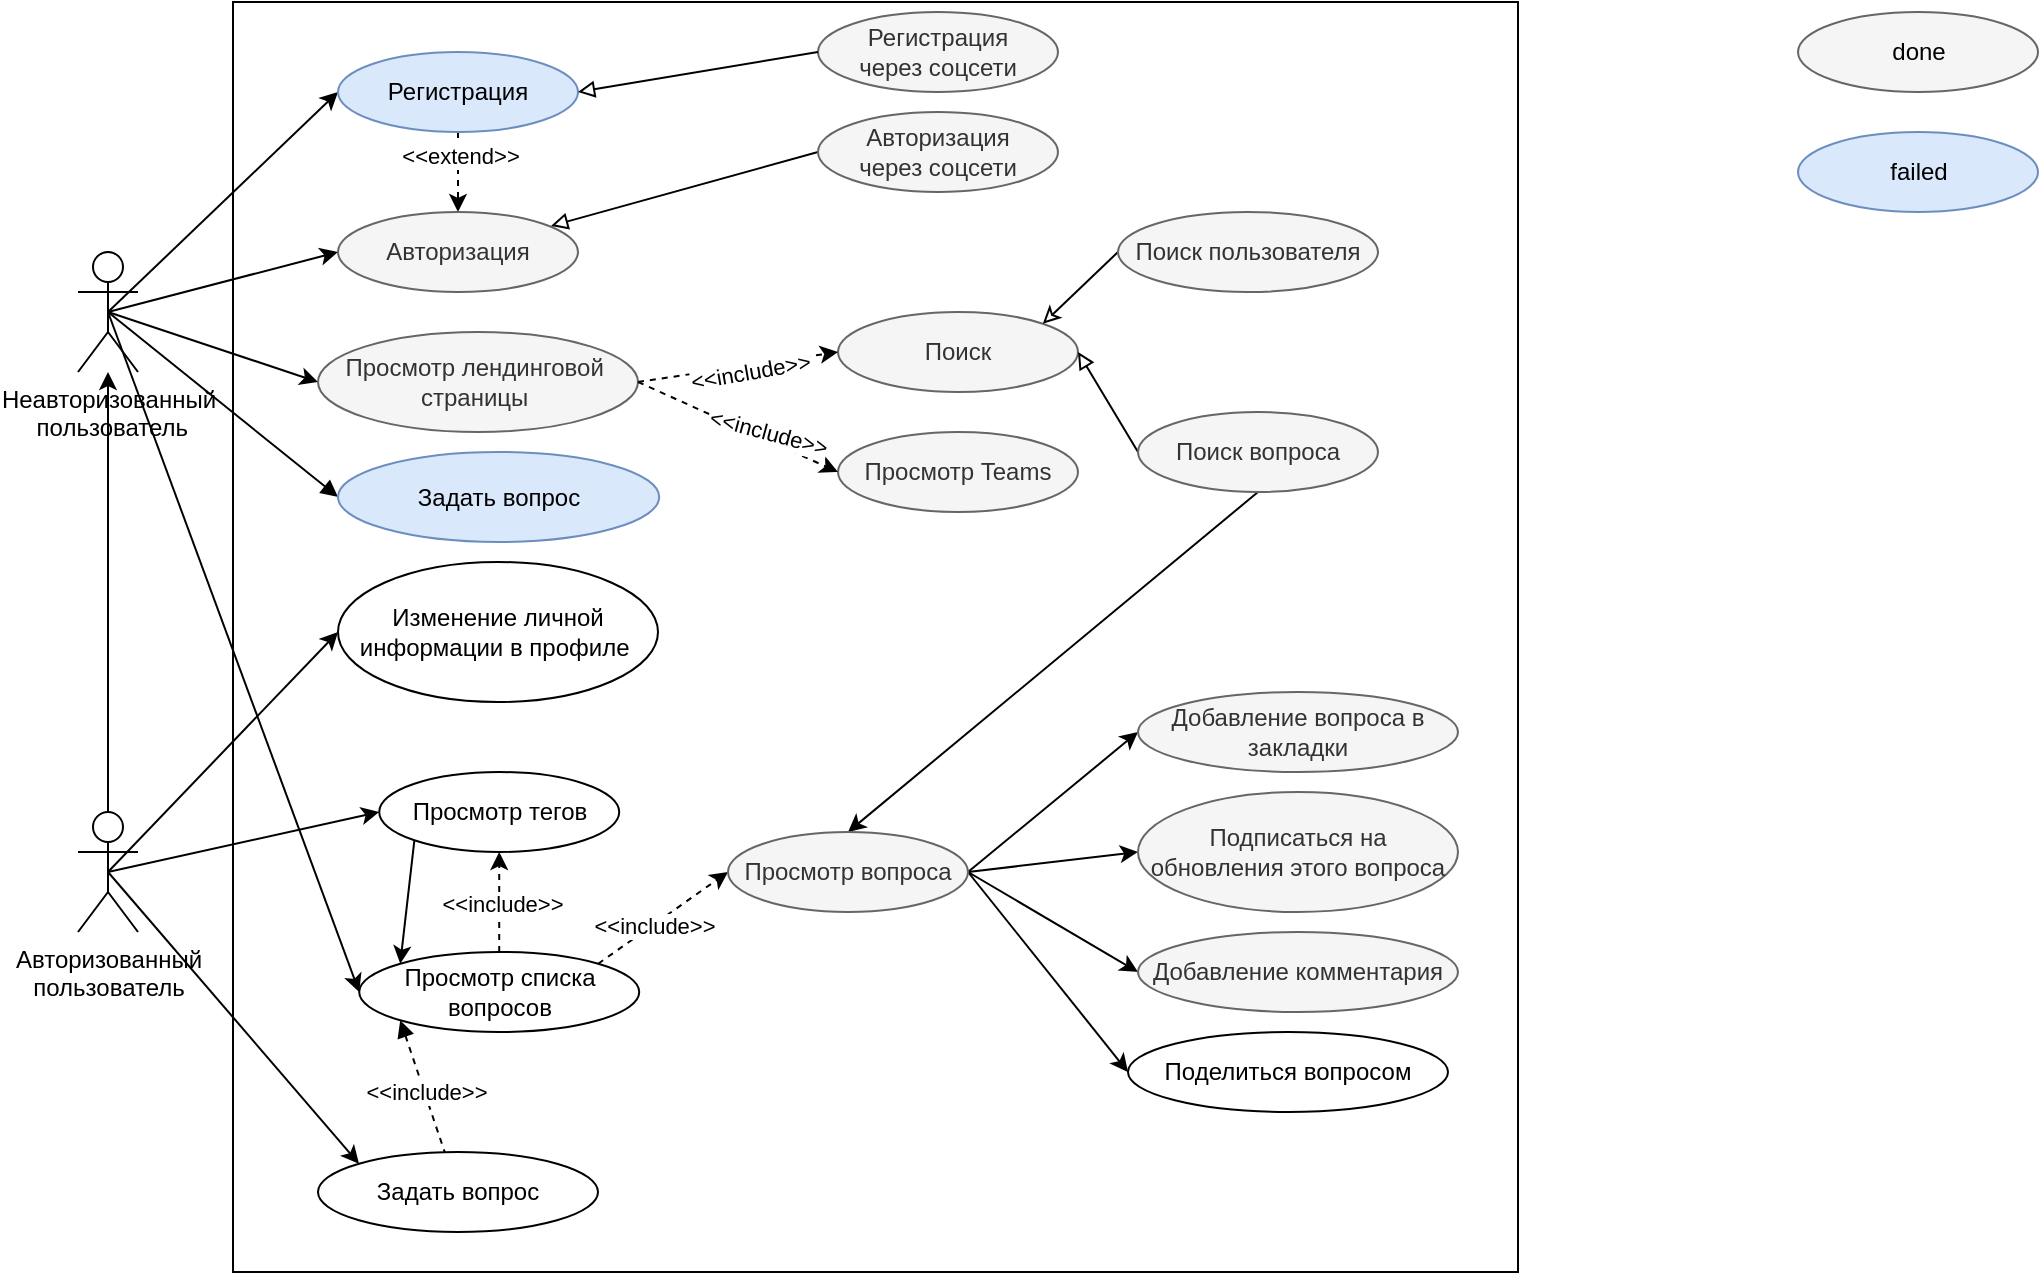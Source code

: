 <mxfile version="13.7.9" type="embed" pages="2"><diagram id="sjHFSZAq-qD-e2AMmJLt" name="stackoverflow"><mxGraphModel dx="723" dy="271" grid="1" gridSize="10" guides="1" tooltips="1" connect="1" arrows="1" fold="1" page="1" pageScale="1" pageWidth="827" pageHeight="1169" math="0" shadow="0"><root><mxCell id="0"/><mxCell id="1" parent="0"/><mxCell id="4POMTwVUu1c4IAqobImk-89" value="" style="rounded=0;whiteSpace=wrap;html=1;fontColor=#000000;" parent="1" vertex="1"><mxGeometry x="137.5" y="15" width="642.5" height="635" as="geometry"/></mxCell><mxCell id="4POMTwVUu1c4IAqobImk-11" style="rounded=0;orthogonalLoop=1;jettySize=auto;html=1;exitX=0.5;exitY=0.5;exitDx=0;exitDy=0;exitPerimeter=0;entryX=0;entryY=0.5;entryDx=0;entryDy=0;endArrow=classic;endFill=1;" parent="1" source="4POMTwVUu1c4IAqobImk-1" target="4POMTwVUu1c4IAqobImk-6" edge="1"><mxGeometry relative="1" as="geometry"/></mxCell><mxCell id="4POMTwVUu1c4IAqobImk-18" style="edgeStyle=none;rounded=0;orthogonalLoop=1;jettySize=auto;html=1;exitX=0.5;exitY=0.5;exitDx=0;exitDy=0;exitPerimeter=0;entryX=0;entryY=0.5;entryDx=0;entryDy=0;endArrow=classic;endFill=1;" parent="1" source="4POMTwVUu1c4IAqobImk-1" target="4POMTwVUu1c4IAqobImk-12" edge="1"><mxGeometry relative="1" as="geometry"/></mxCell><mxCell id="4POMTwVUu1c4IAqobImk-28" style="edgeStyle=none;rounded=0;orthogonalLoop=1;jettySize=auto;html=1;exitX=0.5;exitY=0.5;exitDx=0;exitDy=0;exitPerimeter=0;entryX=0;entryY=0.5;entryDx=0;entryDy=0;endArrow=classic;endFill=1;" parent="1" source="4POMTwVUu1c4IAqobImk-1" target="4POMTwVUu1c4IAqobImk-19" edge="1"><mxGeometry relative="1" as="geometry"/></mxCell><mxCell id="4POMTwVUu1c4IAqobImk-81" style="edgeStyle=none;rounded=0;orthogonalLoop=1;jettySize=auto;html=1;exitX=0.5;exitY=0.5;exitDx=0;exitDy=0;exitPerimeter=0;entryX=0;entryY=0.5;entryDx=0;entryDy=0;endArrow=block;endFill=1;fontColor=#000000;" parent="1" source="4POMTwVUu1c4IAqobImk-1" target="4POMTwVUu1c4IAqobImk-80" edge="1"><mxGeometry relative="1" as="geometry"/></mxCell><mxCell id="4POMTwVUu1c4IAqobImk-83" style="edgeStyle=none;rounded=0;orthogonalLoop=1;jettySize=auto;html=1;exitX=0.5;exitY=0.5;exitDx=0;exitDy=0;exitPerimeter=0;entryX=0;entryY=0.5;entryDx=0;entryDy=0;startArrow=none;startFill=0;endArrow=classic;endFill=1;fontColor=#000000;" parent="1" source="4POMTwVUu1c4IAqobImk-1" target="4POMTwVUu1c4IAqobImk-58" edge="1"><mxGeometry relative="1" as="geometry"/></mxCell><mxCell id="4POMTwVUu1c4IAqobImk-1" value="Неавторизованный&lt;br&gt;&amp;nbsp;пользователь" style="shape=umlActor;verticalLabelPosition=bottom;verticalAlign=top;html=1;outlineConnect=0;" parent="1" vertex="1"><mxGeometry x="60" y="140" width="30" height="60" as="geometry"/></mxCell><mxCell id="4POMTwVUu1c4IAqobImk-16" style="edgeStyle=none;rounded=0;orthogonalLoop=1;jettySize=auto;html=1;exitX=0.5;exitY=0;exitDx=0;exitDy=0;exitPerimeter=0;endArrow=classic;endFill=1;" parent="1" source="4POMTwVUu1c4IAqobImk-5" target="4POMTwVUu1c4IAqobImk-1" edge="1"><mxGeometry relative="1" as="geometry"/></mxCell><mxCell id="4POMTwVUu1c4IAqobImk-29" style="edgeStyle=none;rounded=0;orthogonalLoop=1;jettySize=auto;html=1;exitX=0.5;exitY=0.5;exitDx=0;exitDy=0;exitPerimeter=0;entryX=0;entryY=0.5;entryDx=0;entryDy=0;endArrow=classic;endFill=1;" parent="1" source="4POMTwVUu1c4IAqobImk-5" target="4POMTwVUu1c4IAqobImk-17" edge="1"><mxGeometry relative="1" as="geometry"/></mxCell><mxCell id="4POMTwVUu1c4IAqobImk-60" style="edgeStyle=none;rounded=0;orthogonalLoop=1;jettySize=auto;html=1;exitX=0.5;exitY=0.5;exitDx=0;exitDy=0;exitPerimeter=0;entryX=0;entryY=0.5;entryDx=0;entryDy=0;endArrow=classic;endFill=1;fontColor=#000000;" parent="1" source="4POMTwVUu1c4IAqobImk-5" target="4POMTwVUu1c4IAqobImk-59" edge="1"><mxGeometry relative="1" as="geometry"/></mxCell><mxCell id="4POMTwVUu1c4IAqobImk-87" style="edgeStyle=none;rounded=0;orthogonalLoop=1;jettySize=auto;html=1;exitX=0.5;exitY=0.5;exitDx=0;exitDy=0;exitPerimeter=0;entryX=0;entryY=0;entryDx=0;entryDy=0;startArrow=none;startFill=0;endArrow=classic;endFill=1;fontColor=#000000;" parent="1" source="4POMTwVUu1c4IAqobImk-5" target="4POMTwVUu1c4IAqobImk-84" edge="1"><mxGeometry relative="1" as="geometry"/></mxCell><mxCell id="4POMTwVUu1c4IAqobImk-5" value="Авторизованный&lt;br&gt;пользователь" style="shape=umlActor;verticalLabelPosition=bottom;verticalAlign=top;html=1;outlineConnect=0;" parent="1" vertex="1"><mxGeometry x="60" y="420" width="30" height="60" as="geometry"/></mxCell><mxCell id="4POMTwVUu1c4IAqobImk-76" style="edgeStyle=none;rounded=0;orthogonalLoop=1;jettySize=auto;html=1;exitX=0.5;exitY=1;exitDx=0;exitDy=0;dashed=1;endArrow=classic;endFill=1;fontColor=#000000;" parent="1" source="4POMTwVUu1c4IAqobImk-6" target="4POMTwVUu1c4IAqobImk-12" edge="1"><mxGeometry relative="1" as="geometry"/></mxCell><mxCell id="4POMTwVUu1c4IAqobImk-77" value="&amp;lt;&amp;lt;extend&amp;gt;&amp;gt;" style="edgeLabel;html=1;align=center;verticalAlign=middle;resizable=0;points=[];fontColor=#000000;" parent="4POMTwVUu1c4IAqobImk-76" vertex="1" connectable="0"><mxGeometry x="-0.4" y="1" relative="1" as="geometry"><mxPoint as="offset"/></mxGeometry></mxCell><mxCell id="4POMTwVUu1c4IAqobImk-6" value="Регистрация" style="ellipse;whiteSpace=wrap;html=1;fillColor=#dae8fc;strokeColor=#6c8ebf;" parent="1" vertex="1"><mxGeometry x="190" y="40" width="120" height="40" as="geometry"/></mxCell><mxCell id="4POMTwVUu1c4IAqobImk-7" value="Регистрация&lt;br&gt;через соцсети" style="ellipse;whiteSpace=wrap;html=1;fillColor=#f5f5f5;strokeColor=#666666;fontColor=#333333;" parent="1" vertex="1"><mxGeometry x="430" y="20" width="120" height="40" as="geometry"/></mxCell><mxCell id="4POMTwVUu1c4IAqobImk-9" value="" style="endArrow=block;html=1;exitX=0;exitY=0.5;exitDx=0;exitDy=0;entryX=1;entryY=0.5;entryDx=0;entryDy=0;endFill=0;" parent="1" source="4POMTwVUu1c4IAqobImk-7" target="4POMTwVUu1c4IAqobImk-6" edge="1"><mxGeometry width="50" height="50" relative="1" as="geometry"><mxPoint x="210" y="190" as="sourcePoint"/><mxPoint x="260" y="140" as="targetPoint"/></mxGeometry></mxCell><mxCell id="4POMTwVUu1c4IAqobImk-12" value="Авторизация" style="ellipse;whiteSpace=wrap;html=1;fillColor=#f5f5f5;strokeColor=#666666;fontColor=#333333;" parent="1" vertex="1"><mxGeometry x="190" y="120" width="120" height="40" as="geometry"/></mxCell><mxCell id="4POMTwVUu1c4IAqobImk-17" value="Изменение личной информации в профиле&amp;nbsp;" style="ellipse;whiteSpace=wrap;html=1;" parent="1" vertex="1"><mxGeometry x="190" y="295" width="160" height="70" as="geometry"/></mxCell><mxCell id="4POMTwVUu1c4IAqobImk-19" value="Просмотр лендинговой&amp;nbsp; страницы&amp;nbsp;" style="ellipse;whiteSpace=wrap;html=1;fillColor=#f5f5f5;strokeColor=#666666;fontColor=#333333;" parent="1" vertex="1"><mxGeometry x="180" y="180" width="160" height="50" as="geometry"/></mxCell><mxCell id="4POMTwVUu1c4IAqobImk-21" value="Поиск" style="ellipse;whiteSpace=wrap;html=1;fillColor=#f5f5f5;strokeColor=#666666;fontColor=#333333;" parent="1" vertex="1"><mxGeometry x="440" y="170" width="120" height="40" as="geometry"/></mxCell><mxCell id="4POMTwVUu1c4IAqobImk-22" value="Просмотр Teams" style="ellipse;whiteSpace=wrap;html=1;fillColor=#f5f5f5;strokeColor=#666666;fontColor=#333333;" parent="1" vertex="1"><mxGeometry x="440" y="230" width="120" height="40" as="geometry"/></mxCell><mxCell id="4POMTwVUu1c4IAqobImk-23" value="" style="endArrow=classic;html=1;exitX=1;exitY=0.5;exitDx=0;exitDy=0;entryX=0;entryY=0.5;entryDx=0;entryDy=0;dashed=1;" parent="1" source="4POMTwVUu1c4IAqobImk-19" target="4POMTwVUu1c4IAqobImk-21" edge="1"><mxGeometry width="50" height="50" relative="1" as="geometry"><mxPoint x="450.0" y="140" as="sourcePoint"/><mxPoint x="320.0" y="150" as="targetPoint"/></mxGeometry></mxCell><mxCell id="4POMTwVUu1c4IAqobImk-24" value="&amp;lt;&amp;lt;include&amp;gt;&amp;gt;" style="edgeLabel;html=1;align=center;verticalAlign=middle;resizable=0;points=[];rotation=-10;" parent="4POMTwVUu1c4IAqobImk-23" vertex="1" connectable="0"><mxGeometry x="0.241" y="-1" relative="1" as="geometry"><mxPoint x="-6.67" y="3.28" as="offset"/></mxGeometry></mxCell><mxCell id="4POMTwVUu1c4IAqobImk-26" value="" style="endArrow=classic;html=1;exitX=1;exitY=0.5;exitDx=0;exitDy=0;entryX=0;entryY=0.5;entryDx=0;entryDy=0;dashed=1;" parent="1" source="4POMTwVUu1c4IAqobImk-19" target="4POMTwVUu1c4IAqobImk-22" edge="1"><mxGeometry width="50" height="50" relative="1" as="geometry"><mxPoint x="350" y="215" as="sourcePoint"/><mxPoint x="490.0" y="200" as="targetPoint"/></mxGeometry></mxCell><mxCell id="4POMTwVUu1c4IAqobImk-27" value="&amp;lt;&amp;lt;include&amp;gt;&amp;gt;" style="edgeLabel;html=1;align=center;verticalAlign=middle;resizable=0;points=[];rotation=15;" parent="4POMTwVUu1c4IAqobImk-26" vertex="1" connectable="0"><mxGeometry x="0.241" y="-1" relative="1" as="geometry"><mxPoint x="2.94" y="-4.03" as="offset"/></mxGeometry></mxCell><mxCell id="4POMTwVUu1c4IAqobImk-39" style="edgeStyle=none;rounded=0;orthogonalLoop=1;jettySize=auto;html=1;entryX=0;entryY=0.5;entryDx=0;entryDy=0;endArrow=none;endFill=0;startArrow=block;startFill=0;exitX=1;exitY=0.5;exitDx=0;exitDy=0;" parent="1" source="4POMTwVUu1c4IAqobImk-21" target="4POMTwVUu1c4IAqobImk-36" edge="1"><mxGeometry relative="1" as="geometry"/></mxCell><mxCell id="J-CWVcGuPWgBzy9MHYu1-3" style="edgeStyle=none;rounded=0;orthogonalLoop=1;jettySize=auto;html=1;exitX=0.5;exitY=1;exitDx=0;exitDy=0;entryX=0.5;entryY=0;entryDx=0;entryDy=0;" parent="1" source="4POMTwVUu1c4IAqobImk-36" target="4POMTwVUu1c4IAqobImk-64" edge="1"><mxGeometry relative="1" as="geometry"/></mxCell><mxCell id="4POMTwVUu1c4IAqobImk-36" value="Поиск вопроса" style="ellipse;whiteSpace=wrap;html=1;fillColor=#f5f5f5;strokeColor=#666666;fontColor=#333333;" parent="1" vertex="1"><mxGeometry x="590" y="220" width="120" height="40" as="geometry"/></mxCell><mxCell id="4POMTwVUu1c4IAqobImk-62" style="edgeStyle=none;rounded=0;orthogonalLoop=1;jettySize=auto;html=1;exitX=0.5;exitY=0;exitDx=0;exitDy=0;entryX=0.5;entryY=1;entryDx=0;entryDy=0;endArrow=classic;endFill=1;fontColor=#000000;dashed=1;" parent="1" source="4POMTwVUu1c4IAqobImk-58" target="4POMTwVUu1c4IAqobImk-59" edge="1"><mxGeometry relative="1" as="geometry"/></mxCell><mxCell id="4POMTwVUu1c4IAqobImk-63" value="&amp;lt;&amp;lt;include&amp;gt;&amp;gt;" style="edgeLabel;html=1;align=center;verticalAlign=middle;resizable=0;points=[];fontColor=#000000;" parent="4POMTwVUu1c4IAqobImk-62" vertex="1" connectable="0"><mxGeometry x="-0.025" y="-1" relative="1" as="geometry"><mxPoint as="offset"/></mxGeometry></mxCell><mxCell id="4POMTwVUu1c4IAqobImk-66" style="edgeStyle=none;rounded=0;orthogonalLoop=1;jettySize=auto;html=1;exitX=1;exitY=0;exitDx=0;exitDy=0;entryX=0;entryY=0.5;entryDx=0;entryDy=0;dashed=1;endArrow=classic;endFill=1;fontColor=#000000;" parent="1" source="4POMTwVUu1c4IAqobImk-58" target="4POMTwVUu1c4IAqobImk-64" edge="1"><mxGeometry relative="1" as="geometry"><mxPoint x="395.0" y="360" as="targetPoint"/></mxGeometry></mxCell><mxCell id="4POMTwVUu1c4IAqobImk-67" value="&amp;lt;&amp;lt;include&amp;gt;&amp;gt;" style="edgeLabel;html=1;align=center;verticalAlign=middle;resizable=0;points=[];fontColor=#000000;" parent="4POMTwVUu1c4IAqobImk-66" vertex="1" connectable="0"><mxGeometry x="-0.131" y="-1" relative="1" as="geometry"><mxPoint x="-1" as="offset"/></mxGeometry></mxCell><mxCell id="4POMTwVUu1c4IAqobImk-85" style="edgeStyle=none;rounded=0;orthogonalLoop=1;jettySize=auto;html=1;exitX=0;exitY=1;exitDx=0;exitDy=0;startArrow=block;startFill=1;endArrow=none;endFill=0;fontColor=#000000;dashed=1;" parent="1" source="4POMTwVUu1c4IAqobImk-58" target="4POMTwVUu1c4IAqobImk-84" edge="1"><mxGeometry relative="1" as="geometry"/></mxCell><mxCell id="4POMTwVUu1c4IAqobImk-86" value="&amp;lt;&amp;lt;include&amp;gt;&amp;gt;" style="edgeLabel;html=1;align=center;verticalAlign=middle;resizable=0;points=[];fontColor=#000000;" parent="4POMTwVUu1c4IAqobImk-85" vertex="1" connectable="0"><mxGeometry x="0.095" relative="1" as="geometry"><mxPoint as="offset"/></mxGeometry></mxCell><mxCell id="4POMTwVUu1c4IAqobImk-58" value="Просмотр списка вопросов" style="ellipse;whiteSpace=wrap;html=1;" parent="1" vertex="1"><mxGeometry x="200.61" y="490" width="140" height="40" as="geometry"/></mxCell><mxCell id="4POMTwVUu1c4IAqobImk-79" style="edgeStyle=none;rounded=0;orthogonalLoop=1;jettySize=auto;html=1;exitX=0;exitY=1;exitDx=0;exitDy=0;entryX=0;entryY=0;entryDx=0;entryDy=0;endArrow=classic;endFill=1;fontColor=#000000;" parent="1" source="4POMTwVUu1c4IAqobImk-59" target="4POMTwVUu1c4IAqobImk-58" edge="1"><mxGeometry relative="1" as="geometry"/></mxCell><mxCell id="4POMTwVUu1c4IAqobImk-59" value="Просмотр тегов" style="ellipse;whiteSpace=wrap;html=1;" parent="1" vertex="1"><mxGeometry x="210.61" y="400" width="120" height="40" as="geometry"/></mxCell><mxCell id="4POMTwVUu1c4IAqobImk-73" style="edgeStyle=none;rounded=0;orthogonalLoop=1;jettySize=auto;html=1;exitX=1;exitY=0.5;exitDx=0;exitDy=0;entryX=0;entryY=0.5;entryDx=0;entryDy=0;endArrow=classic;endFill=1;fontColor=#000000;" parent="1" source="4POMTwVUu1c4IAqobImk-64" target="4POMTwVUu1c4IAqobImk-69" edge="1"><mxGeometry relative="1" as="geometry"/></mxCell><mxCell id="4POMTwVUu1c4IAqobImk-74" style="edgeStyle=none;rounded=0;orthogonalLoop=1;jettySize=auto;html=1;exitX=1;exitY=0.5;exitDx=0;exitDy=0;entryX=0;entryY=0.5;entryDx=0;entryDy=0;endArrow=classic;endFill=1;fontColor=#000000;" parent="1" source="4POMTwVUu1c4IAqobImk-64" target="4POMTwVUu1c4IAqobImk-70" edge="1"><mxGeometry relative="1" as="geometry"/></mxCell><mxCell id="4POMTwVUu1c4IAqobImk-75" style="edgeStyle=none;rounded=0;orthogonalLoop=1;jettySize=auto;html=1;exitX=1;exitY=0.5;exitDx=0;exitDy=0;entryX=0;entryY=0.5;entryDx=0;entryDy=0;endArrow=classic;endFill=1;fontColor=#000000;" parent="1" source="4POMTwVUu1c4IAqobImk-64" target="4POMTwVUu1c4IAqobImk-72" edge="1"><mxGeometry relative="1" as="geometry"/></mxCell><mxCell id="J-CWVcGuPWgBzy9MHYu1-2" style="rounded=0;orthogonalLoop=1;jettySize=auto;html=1;exitX=1;exitY=0.5;exitDx=0;exitDy=0;entryX=0;entryY=0.5;entryDx=0;entryDy=0;" parent="1" source="4POMTwVUu1c4IAqobImk-64" target="J-CWVcGuPWgBzy9MHYu1-1" edge="1"><mxGeometry relative="1" as="geometry"/></mxCell><mxCell id="4POMTwVUu1c4IAqobImk-64" value="Просмотр вопроса" style="ellipse;whiteSpace=wrap;html=1;fillColor=#f5f5f5;strokeColor=#666666;fontColor=#333333;" parent="1" vertex="1"><mxGeometry x="385" y="430" width="120" height="40" as="geometry"/></mxCell><mxCell id="4POMTwVUu1c4IAqobImk-69" value="Добавление вопроса в закладки" style="ellipse;whiteSpace=wrap;html=1;fillColor=#f5f5f5;strokeColor=#666666;fontColor=#333333;" parent="1" vertex="1"><mxGeometry x="590" y="360" width="160" height="40" as="geometry"/></mxCell><mxCell id="4POMTwVUu1c4IAqobImk-70" value="Подписаться на обновления этого вопроса" style="ellipse;whiteSpace=wrap;html=1;fillColor=#f5f5f5;strokeColor=#666666;fontColor=#333333;" parent="1" vertex="1"><mxGeometry x="590" y="410" width="160" height="60" as="geometry"/></mxCell><mxCell id="4POMTwVUu1c4IAqobImk-72" value="Добавление комментария" style="ellipse;whiteSpace=wrap;html=1;strokeColor=#666666;fillColor=#f5f5f5;fontColor=#333333;" parent="1" vertex="1"><mxGeometry x="590" y="480" width="160" height="40" as="geometry"/></mxCell><mxCell id="4POMTwVUu1c4IAqobImk-80" value="Задать вопрос" style="ellipse;whiteSpace=wrap;html=1;fillColor=#dae8fc;strokeColor=#6c8ebf;" parent="1" vertex="1"><mxGeometry x="190" y="240" width="160.61" height="45" as="geometry"/></mxCell><mxCell id="4POMTwVUu1c4IAqobImk-84" value="Задать вопрос" style="ellipse;whiteSpace=wrap;html=1;" parent="1" vertex="1"><mxGeometry x="180" y="590" width="140" height="40" as="geometry"/></mxCell><mxCell id="kNwSGlWI6EoEnuLgUwLV-2" style="rounded=0;orthogonalLoop=1;jettySize=auto;html=1;exitX=0;exitY=0.5;exitDx=0;exitDy=0;entryX=0.888;entryY=0.174;entryDx=0;entryDy=0;entryPerimeter=0;startArrow=none;startFill=0;endArrow=block;endFill=0;" parent="1" source="kNwSGlWI6EoEnuLgUwLV-1" target="4POMTwVUu1c4IAqobImk-12" edge="1"><mxGeometry relative="1" as="geometry"/></mxCell><mxCell id="kNwSGlWI6EoEnuLgUwLV-1" value="Авторизация&lt;br&gt;через соцсети" style="ellipse;whiteSpace=wrap;html=1;fillColor=#f5f5f5;strokeColor=#666666;fontColor=#333333;" parent="1" vertex="1"><mxGeometry x="430" y="70" width="120" height="40" as="geometry"/></mxCell><mxCell id="kNwSGlWI6EoEnuLgUwLV-5" style="edgeStyle=none;rounded=0;orthogonalLoop=1;jettySize=auto;html=1;exitX=0;exitY=0.5;exitDx=0;exitDy=0;entryX=1;entryY=0;entryDx=0;entryDy=0;startArrow=none;startFill=0;endArrow=classic;endFill=0;" parent="1" source="kNwSGlWI6EoEnuLgUwLV-4" target="4POMTwVUu1c4IAqobImk-21" edge="1"><mxGeometry relative="1" as="geometry"/></mxCell><mxCell id="kNwSGlWI6EoEnuLgUwLV-4" value="Поиск пользователя" style="ellipse;whiteSpace=wrap;html=1;fillColor=#f5f5f5;strokeColor=#666666;fontColor=#333333;" parent="1" vertex="1"><mxGeometry x="580" y="120" width="130" height="40" as="geometry"/></mxCell><mxCell id="memHnsQBEg1RkqpKRjYS-1" value="" style="ellipse;whiteSpace=wrap;html=1;fillColor=#f5f5f5;strokeColor=#666666;fontColor=#333333;" parent="1" vertex="1"><mxGeometry x="920" y="20" width="120" height="40" as="geometry"/></mxCell><mxCell id="memHnsQBEg1RkqpKRjYS-4" value="" style="ellipse;whiteSpace=wrap;html=1;fillColor=#dae8fc;strokeColor=#6c8ebf;" parent="1" vertex="1"><mxGeometry x="920" y="80" width="120" height="40" as="geometry"/></mxCell><mxCell id="memHnsQBEg1RkqpKRjYS-5" value="done" style="text;html=1;align=center;verticalAlign=middle;resizable=0;points=[];autosize=1;" parent="1" vertex="1"><mxGeometry x="960" y="30" width="40" height="20" as="geometry"/></mxCell><mxCell id="memHnsQBEg1RkqpKRjYS-6" value="failed" style="text;html=1;align=center;verticalAlign=middle;resizable=0;points=[];autosize=1;" parent="1" vertex="1"><mxGeometry x="960" y="90" width="40" height="20" as="geometry"/></mxCell><mxCell id="J-CWVcGuPWgBzy9MHYu1-1" value="Поделиться вопросом" style="ellipse;whiteSpace=wrap;html=1;" parent="1" vertex="1"><mxGeometry x="585" y="530" width="160" height="40" as="geometry"/></mxCell></root></mxGraphModel></diagram><diagram name="booking" id="FFCg5jETaVW25En7gltQ"><mxGraphModel dx="720" dy="585" grid="1" gridSize="10" guides="1" tooltips="1" connect="1" arrows="1" fold="1" page="1" pageScale="1" pageWidth="827" pageHeight="1169" math="0" shadow="0"><root><mxCell id="xoJYTR2tFOuBfvwNBBHp-0"/><mxCell id="xoJYTR2tFOuBfvwNBBHp-1" parent="xoJYTR2tFOuBfvwNBBHp-0"/><mxCell id="xoJYTR2tFOuBfvwNBBHp-91" value="" style="rounded=0;whiteSpace=wrap;html=1;" parent="xoJYTR2tFOuBfvwNBBHp-1" vertex="1"><mxGeometry x="170" y="30" width="800" height="520" as="geometry"/></mxCell><mxCell id="xoJYTR2tFOuBfvwNBBHp-3" style="rounded=0;orthogonalLoop=1;jettySize=auto;html=1;exitX=0.5;exitY=0.5;exitDx=0;exitDy=0;exitPerimeter=0;entryX=0;entryY=0.5;entryDx=0;entryDy=0;endArrow=classic;endFill=1;" parent="xoJYTR2tFOuBfvwNBBHp-1" source="xoJYTR2tFOuBfvwNBBHp-8" target="xoJYTR2tFOuBfvwNBBHp-16" edge="1"><mxGeometry relative="1" as="geometry"/></mxCell><mxCell id="xoJYTR2tFOuBfvwNBBHp-4" style="edgeStyle=none;rounded=0;orthogonalLoop=1;jettySize=auto;html=1;exitX=0.5;exitY=0.5;exitDx=0;exitDy=0;exitPerimeter=0;entryX=0;entryY=0.5;entryDx=0;entryDy=0;endArrow=classic;endFill=1;" parent="xoJYTR2tFOuBfvwNBBHp-1" source="xoJYTR2tFOuBfvwNBBHp-8" target="xoJYTR2tFOuBfvwNBBHp-20" edge="1"><mxGeometry relative="1" as="geometry"/></mxCell><mxCell id="xoJYTR2tFOuBfvwNBBHp-5" style="edgeStyle=none;rounded=0;orthogonalLoop=1;jettySize=auto;html=1;exitX=0.5;exitY=0.5;exitDx=0;exitDy=0;exitPerimeter=0;entryX=0;entryY=0.5;entryDx=0;entryDy=0;endArrow=classic;endFill=1;" parent="xoJYTR2tFOuBfvwNBBHp-1" source="xoJYTR2tFOuBfvwNBBHp-8" target="xoJYTR2tFOuBfvwNBBHp-23" edge="1"><mxGeometry relative="1" as="geometry"/></mxCell><mxCell id="xoJYTR2tFOuBfvwNBBHp-8" value="Неавторизованный&lt;br&gt;&amp;nbsp;пользователь" style="shape=umlActor;verticalLabelPosition=bottom;verticalAlign=top;html=1;outlineConnect=0;" parent="xoJYTR2tFOuBfvwNBBHp-1" vertex="1"><mxGeometry x="60" y="140" width="30" height="60" as="geometry"/></mxCell><mxCell id="xoJYTR2tFOuBfvwNBBHp-9" style="edgeStyle=none;rounded=0;orthogonalLoop=1;jettySize=auto;html=1;exitX=0.5;exitY=0;exitDx=0;exitDy=0;exitPerimeter=0;endArrow=classic;endFill=1;" parent="xoJYTR2tFOuBfvwNBBHp-1" source="xoJYTR2tFOuBfvwNBBHp-13" target="xoJYTR2tFOuBfvwNBBHp-8" edge="1"><mxGeometry relative="1" as="geometry"/></mxCell><mxCell id="xoJYTR2tFOuBfvwNBBHp-10" style="edgeStyle=none;rounded=0;orthogonalLoop=1;jettySize=auto;html=1;exitX=0.5;exitY=0.5;exitDx=0;exitDy=0;exitPerimeter=0;entryX=0;entryY=0.5;entryDx=0;entryDy=0;endArrow=classic;endFill=1;" parent="xoJYTR2tFOuBfvwNBBHp-1" source="xoJYTR2tFOuBfvwNBBHp-13" target="xoJYTR2tFOuBfvwNBBHp-22" edge="1"><mxGeometry relative="1" as="geometry"/></mxCell><mxCell id="xoJYTR2tFOuBfvwNBBHp-11" style="edgeStyle=none;rounded=0;orthogonalLoop=1;jettySize=auto;html=1;exitX=0.5;exitY=0.5;exitDx=0;exitDy=0;exitPerimeter=0;entryX=0;entryY=0.5;entryDx=0;entryDy=0;endArrow=classic;endFill=1;fontColor=#000000;" parent="xoJYTR2tFOuBfvwNBBHp-1" source="xoJYTR2tFOuBfvwNBBHp-13" target="xoJYTR2tFOuBfvwNBBHp-50" edge="1"><mxGeometry relative="1" as="geometry"/></mxCell><mxCell id="xoJYTR2tFOuBfvwNBBHp-13" value="Авторизованный&lt;br&gt;пользователь" style="shape=umlActor;verticalLabelPosition=bottom;verticalAlign=top;html=1;outlineConnect=0;" parent="xoJYTR2tFOuBfvwNBBHp-1" vertex="1"><mxGeometry x="60" y="420" width="30" height="60" as="geometry"/></mxCell><mxCell id="xoJYTR2tFOuBfvwNBBHp-14" style="edgeStyle=none;rounded=0;orthogonalLoop=1;jettySize=auto;html=1;exitX=0.5;exitY=1;exitDx=0;exitDy=0;dashed=1;endArrow=classic;endFill=1;fontColor=#000000;" parent="xoJYTR2tFOuBfvwNBBHp-1" source="xoJYTR2tFOuBfvwNBBHp-16" target="xoJYTR2tFOuBfvwNBBHp-20" edge="1"><mxGeometry relative="1" as="geometry"/></mxCell><mxCell id="xoJYTR2tFOuBfvwNBBHp-15" value="&amp;lt;&amp;lt;extend&amp;gt;&amp;gt;" style="edgeLabel;html=1;align=center;verticalAlign=middle;resizable=0;points=[];fontColor=#000000;" parent="xoJYTR2tFOuBfvwNBBHp-14" vertex="1" connectable="0"><mxGeometry x="-0.4" y="1" relative="1" as="geometry"><mxPoint as="offset"/></mxGeometry></mxCell><mxCell id="xoJYTR2tFOuBfvwNBBHp-16" value="Регистрация" style="ellipse;whiteSpace=wrap;html=1;" parent="xoJYTR2tFOuBfvwNBBHp-1" vertex="1"><mxGeometry x="190" y="90" width="120" height="40" as="geometry"/></mxCell><mxCell id="xoJYTR2tFOuBfvwNBBHp-17" value="Регистрация&lt;br&gt;через соцсети" style="ellipse;whiteSpace=wrap;html=1;" parent="xoJYTR2tFOuBfvwNBBHp-1" vertex="1"><mxGeometry x="430" y="60" width="120" height="40" as="geometry"/></mxCell><mxCell id="xoJYTR2tFOuBfvwNBBHp-18" value="" style="endArrow=block;html=1;exitX=0;exitY=0.5;exitDx=0;exitDy=0;entryX=1;entryY=0.5;entryDx=0;entryDy=0;endFill=0;" parent="xoJYTR2tFOuBfvwNBBHp-1" source="xoJYTR2tFOuBfvwNBBHp-17" target="xoJYTR2tFOuBfvwNBBHp-16" edge="1"><mxGeometry width="50" height="50" relative="1" as="geometry"><mxPoint x="210" y="240" as="sourcePoint"/><mxPoint x="260" y="190" as="targetPoint"/></mxGeometry></mxCell><mxCell id="xoJYTR2tFOuBfvwNBBHp-19" style="edgeStyle=none;rounded=0;orthogonalLoop=1;jettySize=auto;html=1;exitX=1;exitY=0.5;exitDx=0;exitDy=0;endArrow=none;endFill=0;fontColor=#000000;" parent="xoJYTR2tFOuBfvwNBBHp-1" source="xoJYTR2tFOuBfvwNBBHp-20" target="xoJYTR2tFOuBfvwNBBHp-21" edge="1"><mxGeometry relative="1" as="geometry"/></mxCell><mxCell id="xoJYTR2tFOuBfvwNBBHp-20" value="Авторизация" style="ellipse;whiteSpace=wrap;html=1;" parent="xoJYTR2tFOuBfvwNBBHp-1" vertex="1"><mxGeometry x="190" y="170" width="120" height="40" as="geometry"/></mxCell><mxCell id="xoJYTR2tFOuBfvwNBBHp-21" value="Восстановление пароля" style="ellipse;whiteSpace=wrap;html=1;" parent="xoJYTR2tFOuBfvwNBBHp-1" vertex="1"><mxGeometry x="440" y="160" width="120" height="40" as="geometry"/></mxCell><mxCell id="xoJYTR2tFOuBfvwNBBHp-22" value="Изменение личной информации в профиле&amp;nbsp;" style="ellipse;whiteSpace=wrap;html=1;" parent="xoJYTR2tFOuBfvwNBBHp-1" vertex="1"><mxGeometry x="190" y="370" width="160" height="70" as="geometry"/></mxCell><mxCell id="xoJYTR2tFOuBfvwNBBHp-69" style="edgeStyle=none;rounded=0;orthogonalLoop=1;jettySize=auto;html=1;exitX=1;exitY=0.5;exitDx=0;exitDy=0;entryX=0;entryY=0;entryDx=0;entryDy=0;startArrow=none;startFill=0;endArrow=classic;endFill=1;" parent="xoJYTR2tFOuBfvwNBBHp-1" source="xoJYTR2tFOuBfvwNBBHp-23" target="xoJYTR2tFOuBfvwNBBHp-68" edge="1"><mxGeometry relative="1" as="geometry"/></mxCell><mxCell id="xoJYTR2tFOuBfvwNBBHp-71" style="edgeStyle=none;rounded=0;orthogonalLoop=1;jettySize=auto;html=1;exitX=1;exitY=0.5;exitDx=0;exitDy=0;entryX=0;entryY=0;entryDx=0;entryDy=0;startArrow=none;startFill=0;endArrow=classic;endFill=1;" parent="xoJYTR2tFOuBfvwNBBHp-1" source="xoJYTR2tFOuBfvwNBBHp-23" target="xoJYTR2tFOuBfvwNBBHp-70" edge="1"><mxGeometry relative="1" as="geometry"/></mxCell><mxCell id="xoJYTR2tFOuBfvwNBBHp-23" value="Просмотр основной страницы" style="ellipse;whiteSpace=wrap;html=1;" parent="xoJYTR2tFOuBfvwNBBHp-1" vertex="1"><mxGeometry x="180" y="230" width="160" height="50" as="geometry"/></mxCell><mxCell id="xoJYTR2tFOuBfvwNBBHp-76" style="edgeStyle=none;rounded=0;orthogonalLoop=1;jettySize=auto;html=1;exitX=1;exitY=0.5;exitDx=0;exitDy=0;entryX=0;entryY=0.5;entryDx=0;entryDy=0;startArrow=none;startFill=0;endArrow=classic;endFill=1;" parent="xoJYTR2tFOuBfvwNBBHp-1" source="xoJYTR2tFOuBfvwNBBHp-24" target="xoJYTR2tFOuBfvwNBBHp-75" edge="1"><mxGeometry relative="1" as="geometry"/></mxCell><mxCell id="xoJYTR2tFOuBfvwNBBHp-24" value="Поиск жилья" style="ellipse;whiteSpace=wrap;html=1;" parent="xoJYTR2tFOuBfvwNBBHp-1" vertex="1"><mxGeometry x="440" y="220" width="120" height="40" as="geometry"/></mxCell><mxCell id="xoJYTR2tFOuBfvwNBBHp-26" value="" style="endArrow=classic;html=1;exitX=1;exitY=0.5;exitDx=0;exitDy=0;entryX=0;entryY=0.5;entryDx=0;entryDy=0;" parent="xoJYTR2tFOuBfvwNBBHp-1" source="xoJYTR2tFOuBfvwNBBHp-23" target="xoJYTR2tFOuBfvwNBBHp-24" edge="1"><mxGeometry width="50" height="50" relative="1" as="geometry"><mxPoint x="450.0" y="190" as="sourcePoint"/><mxPoint x="320.0" y="200" as="targetPoint"/></mxGeometry></mxCell><mxCell id="xoJYTR2tFOuBfvwNBBHp-28" value="" style="endArrow=classic;html=1;exitX=1;exitY=0.5;exitDx=0;exitDy=0;entryX=0;entryY=0.5;entryDx=0;entryDy=0;" parent="xoJYTR2tFOuBfvwNBBHp-1" source="xoJYTR2tFOuBfvwNBBHp-23" edge="1"><mxGeometry width="50" height="50" relative="1" as="geometry"><mxPoint x="350" y="265" as="sourcePoint"/><mxPoint x="440" y="300" as="targetPoint"/></mxGeometry></mxCell><mxCell id="xoJYTR2tFOuBfvwNBBHp-38" style="edgeStyle=none;rounded=0;orthogonalLoop=1;jettySize=auto;html=1;exitX=0;exitY=0.5;exitDx=0;exitDy=0;entryX=0.935;entryY=0.285;entryDx=0;entryDy=0;endArrow=block;endFill=0;fontColor=#FF0000;entryPerimeter=0;" parent="xoJYTR2tFOuBfvwNBBHp-1" source="xoJYTR2tFOuBfvwNBBHp-41" target="xoJYTR2tFOuBfvwNBBHp-24" edge="1"><mxGeometry relative="1" as="geometry"/></mxCell><mxCell id="xoJYTR2tFOuBfvwNBBHp-41" value="Просмотр по фильтрам" style="ellipse;whiteSpace=wrap;html=1;" parent="xoJYTR2tFOuBfvwNBBHp-1" vertex="1"><mxGeometry x="740" y="150" width="160" height="40" as="geometry"/></mxCell><mxCell id="xoJYTR2tFOuBfvwNBBHp-85" style="edgeStyle=none;rounded=0;orthogonalLoop=1;jettySize=auto;html=1;exitX=1;exitY=0.5;exitDx=0;exitDy=0;entryX=0;entryY=1;entryDx=0;entryDy=0;startArrow=none;startFill=0;endArrow=block;endFill=1;" parent="xoJYTR2tFOuBfvwNBBHp-1" source="xoJYTR2tFOuBfvwNBBHp-50" target="xoJYTR2tFOuBfvwNBBHp-84" edge="1"><mxGeometry relative="1" as="geometry"/></mxCell><mxCell id="xoJYTR2tFOuBfvwNBBHp-50" value="Просмотр избранного" style="ellipse;whiteSpace=wrap;html=1;" parent="xoJYTR2tFOuBfvwNBBHp-1" vertex="1"><mxGeometry x="210.61" y="450" width="120" height="40" as="geometry"/></mxCell><mxCell id="xoJYTR2tFOuBfvwNBBHp-60" style="rounded=0;orthogonalLoop=1;jettySize=auto;html=1;exitX=0;exitY=0.5;exitDx=0;exitDy=0;entryX=0.932;entryY=0.214;entryDx=0;entryDy=0;entryPerimeter=0;startArrow=none;startFill=0;endArrow=classic;endFill=0;" parent="xoJYTR2tFOuBfvwNBBHp-1" source="xoJYTR2tFOuBfvwNBBHp-61" target="xoJYTR2tFOuBfvwNBBHp-20" edge="1"><mxGeometry relative="1" as="geometry"/></mxCell><mxCell id="xoJYTR2tFOuBfvwNBBHp-61" value="Авторизация&lt;br&gt;через соцсети" style="ellipse;whiteSpace=wrap;html=1;" parent="xoJYTR2tFOuBfvwNBBHp-1" vertex="1"><mxGeometry x="463.75" y="110" width="120" height="40" as="geometry"/></mxCell><mxCell id="xoJYTR2tFOuBfvwNBBHp-66" style="edgeStyle=none;rounded=0;orthogonalLoop=1;jettySize=auto;html=1;exitX=0;exitY=0.5;exitDx=0;exitDy=0;entryX=1;entryY=0;entryDx=0;entryDy=0;startArrow=none;startFill=0;endArrow=classic;endFill=0;" parent="xoJYTR2tFOuBfvwNBBHp-1" source="xoJYTR2tFOuBfvwNBBHp-65" target="xoJYTR2tFOuBfvwNBBHp-20" edge="1"><mxGeometry relative="1" as="geometry"/></mxCell><mxCell id="xoJYTR2tFOuBfvwNBBHp-65" value="Авторизация&lt;br&gt;через ссылку на почте" style="ellipse;whiteSpace=wrap;html=1;" parent="xoJYTR2tFOuBfvwNBBHp-1" vertex="1"><mxGeometry x="330.61" y="100" width="120" height="40" as="geometry"/></mxCell><mxCell id="xoJYTR2tFOuBfvwNBBHp-67" value="Смена языка" style="ellipse;whiteSpace=wrap;html=1;" parent="xoJYTR2tFOuBfvwNBBHp-1" vertex="1"><mxGeometry x="440" y="270" width="120" height="40" as="geometry"/></mxCell><mxCell id="xoJYTR2tFOuBfvwNBBHp-68" value="Смена валюты" style="ellipse;whiteSpace=wrap;html=1;" parent="xoJYTR2tFOuBfvwNBBHp-1" vertex="1"><mxGeometry x="440" y="320" width="120" height="40" as="geometry"/></mxCell><mxCell id="xoJYTR2tFOuBfvwNBBHp-70" value="Просмотр автомобилей, вариантов досуга, авиабилеты" style="ellipse;whiteSpace=wrap;html=1;" parent="xoJYTR2tFOuBfvwNBBHp-1" vertex="1"><mxGeometry x="440" y="370" width="210" height="60" as="geometry"/></mxCell><mxCell id="xoJYTR2tFOuBfvwNBBHp-73" style="edgeStyle=none;rounded=0;orthogonalLoop=1;jettySize=auto;html=1;exitX=0;exitY=1;exitDx=0;exitDy=0;entryX=1;entryY=0;entryDx=0;entryDy=0;startArrow=none;startFill=0;endArrow=classic;endFill=1;dashed=1;" parent="xoJYTR2tFOuBfvwNBBHp-1" source="xoJYTR2tFOuBfvwNBBHp-72" target="xoJYTR2tFOuBfvwNBBHp-24" edge="1"><mxGeometry relative="1" as="geometry"/></mxCell><mxCell id="xoJYTR2tFOuBfvwNBBHp-74" value="&amp;lt;&amp;lt;include&amp;gt;&amp;gt;" style="edgeLabel;html=1;align=center;verticalAlign=middle;resizable=0;points=[];" parent="xoJYTR2tFOuBfvwNBBHp-73" vertex="1" connectable="0"><mxGeometry x="0.07" relative="1" as="geometry"><mxPoint as="offset"/></mxGeometry></mxCell><mxCell id="xoJYTR2tFOuBfvwNBBHp-72" value="Просмотр по карте" style="ellipse;whiteSpace=wrap;html=1;" parent="xoJYTR2tFOuBfvwNBBHp-1" vertex="1"><mxGeometry x="610" y="140" width="120" height="40" as="geometry"/></mxCell><mxCell id="xoJYTR2tFOuBfvwNBBHp-80" style="edgeStyle=none;rounded=0;orthogonalLoop=1;jettySize=auto;html=1;exitX=1;exitY=0.5;exitDx=0;exitDy=0;entryX=0;entryY=0.5;entryDx=0;entryDy=0;startArrow=none;startFill=0;endArrow=classic;endFill=1;" parent="xoJYTR2tFOuBfvwNBBHp-1" source="xoJYTR2tFOuBfvwNBBHp-75" target="xoJYTR2tFOuBfvwNBBHp-77" edge="1"><mxGeometry relative="1" as="geometry"/></mxCell><mxCell id="xoJYTR2tFOuBfvwNBBHp-81" style="edgeStyle=none;rounded=0;orthogonalLoop=1;jettySize=auto;html=1;exitX=1;exitY=0.5;exitDx=0;exitDy=0;entryX=0;entryY=0.5;entryDx=0;entryDy=0;startArrow=none;startFill=0;endArrow=classic;endFill=1;" parent="xoJYTR2tFOuBfvwNBBHp-1" source="xoJYTR2tFOuBfvwNBBHp-75" target="xoJYTR2tFOuBfvwNBBHp-78" edge="1"><mxGeometry relative="1" as="geometry"/></mxCell><mxCell id="xoJYTR2tFOuBfvwNBBHp-82" style="edgeStyle=none;rounded=0;orthogonalLoop=1;jettySize=auto;html=1;exitX=1;exitY=0.5;exitDx=0;exitDy=0;startArrow=none;startFill=0;endArrow=classic;endFill=1;entryX=0;entryY=0.5;entryDx=0;entryDy=0;" parent="xoJYTR2tFOuBfvwNBBHp-1" source="xoJYTR2tFOuBfvwNBBHp-75" target="xoJYTR2tFOuBfvwNBBHp-79" edge="1"><mxGeometry relative="1" as="geometry"><mxPoint x="843" y="320" as="targetPoint"/></mxGeometry></mxCell><mxCell id="xoJYTR2tFOuBfvwNBBHp-83" style="edgeStyle=none;rounded=0;orthogonalLoop=1;jettySize=auto;html=1;exitX=1;exitY=0.5;exitDx=0;exitDy=0;startArrow=none;startFill=0;endArrow=block;endFill=0;" parent="xoJYTR2tFOuBfvwNBBHp-1" source="xoJYTR2tFOuBfvwNBBHp-75" edge="1"><mxGeometry relative="1" as="geometry"><mxPoint x="830" y="390" as="targetPoint"/></mxGeometry></mxCell><mxCell id="xoJYTR2tFOuBfvwNBBHp-87" value="&amp;lt;&amp;lt;extend&amp;gt;&amp;gt;" style="edgeLabel;html=1;align=center;verticalAlign=middle;resizable=0;points=[];" parent="xoJYTR2tFOuBfvwNBBHp-83" vertex="1" connectable="0"><mxGeometry x="-0.004" y="4" relative="1" as="geometry"><mxPoint x="-1" as="offset"/></mxGeometry></mxCell><mxCell id="xoJYTR2tFOuBfvwNBBHp-75" value="Просмотр варианта" style="ellipse;whiteSpace=wrap;html=1;" parent="xoJYTR2tFOuBfvwNBBHp-1" vertex="1"><mxGeometry x="630" y="220" width="120" height="40" as="geometry"/></mxCell><mxCell id="xoJYTR2tFOuBfvwNBBHp-77" value="Забронировать" style="ellipse;whiteSpace=wrap;html=1;" parent="xoJYTR2tFOuBfvwNBBHp-1" vertex="1"><mxGeometry x="840" y="200" width="120" height="40" as="geometry"/></mxCell><mxCell id="xoJYTR2tFOuBfvwNBBHp-78" value="Просмотр вопросов" style="ellipse;whiteSpace=wrap;html=1;" parent="xoJYTR2tFOuBfvwNBBHp-1" vertex="1"><mxGeometry x="840" y="250" width="120" height="40" as="geometry"/></mxCell><mxCell id="xoJYTR2tFOuBfvwNBBHp-79" value="Просмотр отзывов" style="ellipse;whiteSpace=wrap;html=1;" parent="xoJYTR2tFOuBfvwNBBHp-1" vertex="1"><mxGeometry x="840" y="300" width="120" height="40" as="geometry"/></mxCell><mxCell id="xoJYTR2tFOuBfvwNBBHp-84" value="Добавить в избранное" style="ellipse;whiteSpace=wrap;html=1;" parent="xoJYTR2tFOuBfvwNBBHp-1" vertex="1"><mxGeometry x="830" y="370" width="120" height="50" as="geometry"/></mxCell></root></mxGraphModel></diagram></mxfile>